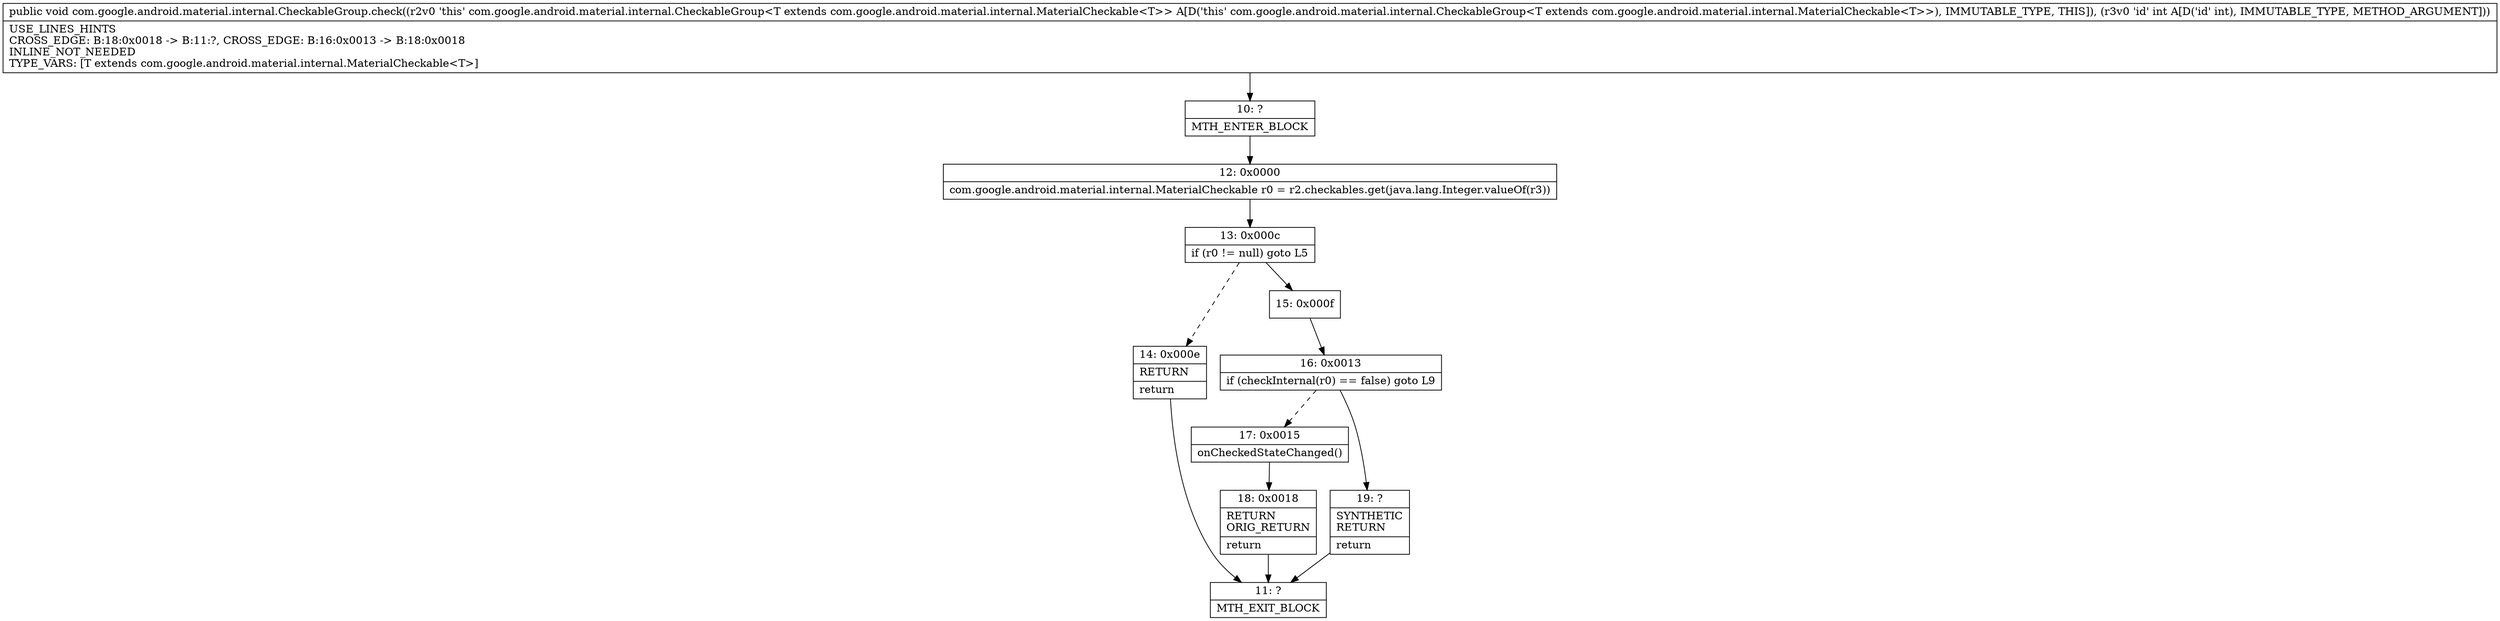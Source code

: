 digraph "CFG forcom.google.android.material.internal.CheckableGroup.check(I)V" {
Node_10 [shape=record,label="{10\:\ ?|MTH_ENTER_BLOCK\l}"];
Node_12 [shape=record,label="{12\:\ 0x0000|com.google.android.material.internal.MaterialCheckable r0 = r2.checkables.get(java.lang.Integer.valueOf(r3))\l}"];
Node_13 [shape=record,label="{13\:\ 0x000c|if (r0 != null) goto L5\l}"];
Node_14 [shape=record,label="{14\:\ 0x000e|RETURN\l|return\l}"];
Node_11 [shape=record,label="{11\:\ ?|MTH_EXIT_BLOCK\l}"];
Node_15 [shape=record,label="{15\:\ 0x000f}"];
Node_16 [shape=record,label="{16\:\ 0x0013|if (checkInternal(r0) == false) goto L9\l}"];
Node_17 [shape=record,label="{17\:\ 0x0015|onCheckedStateChanged()\l}"];
Node_18 [shape=record,label="{18\:\ 0x0018|RETURN\lORIG_RETURN\l|return\l}"];
Node_19 [shape=record,label="{19\:\ ?|SYNTHETIC\lRETURN\l|return\l}"];
MethodNode[shape=record,label="{public void com.google.android.material.internal.CheckableGroup.check((r2v0 'this' com.google.android.material.internal.CheckableGroup\<T extends com.google.android.material.internal.MaterialCheckable\<T\>\> A[D('this' com.google.android.material.internal.CheckableGroup\<T extends com.google.android.material.internal.MaterialCheckable\<T\>\>), IMMUTABLE_TYPE, THIS]), (r3v0 'id' int A[D('id' int), IMMUTABLE_TYPE, METHOD_ARGUMENT]))  | USE_LINES_HINTS\lCROSS_EDGE: B:18:0x0018 \-\> B:11:?, CROSS_EDGE: B:16:0x0013 \-\> B:18:0x0018\lINLINE_NOT_NEEDED\lTYPE_VARS: [T extends com.google.android.material.internal.MaterialCheckable\<T\>]\l}"];
MethodNode -> Node_10;Node_10 -> Node_12;
Node_12 -> Node_13;
Node_13 -> Node_14[style=dashed];
Node_13 -> Node_15;
Node_14 -> Node_11;
Node_15 -> Node_16;
Node_16 -> Node_17[style=dashed];
Node_16 -> Node_19;
Node_17 -> Node_18;
Node_18 -> Node_11;
Node_19 -> Node_11;
}

